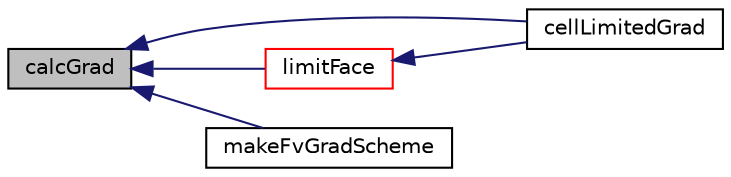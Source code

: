 digraph "calcGrad"
{
  bgcolor="transparent";
  edge [fontname="Helvetica",fontsize="10",labelfontname="Helvetica",labelfontsize="10"];
  node [fontname="Helvetica",fontsize="10",shape=record];
  rankdir="LR";
  Node1 [label="calcGrad",height=0.2,width=0.4,color="black", fillcolor="grey75", style="filled", fontcolor="black"];
  Node1 -> Node2 [dir="back",color="midnightblue",fontsize="10",style="solid",fontname="Helvetica"];
  Node2 [label="cellLimitedGrad",height=0.2,width=0.4,color="black",URL="$a00212.html#abfef60cfd8d9851068ecc0523108c0e5",tooltip="Construct from mesh and schemeData. "];
  Node1 -> Node3 [dir="back",color="midnightblue",fontsize="10",style="solid",fontname="Helvetica"];
  Node3 [label="limitFace",height=0.2,width=0.4,color="red",URL="$a00212.html#aa2c98cd3790865ebf59b375cffe92519"];
  Node3 -> Node2 [dir="back",color="midnightblue",fontsize="10",style="solid",fontname="Helvetica"];
  Node1 -> Node4 [dir="back",color="midnightblue",fontsize="10",style="solid",fontname="Helvetica"];
  Node4 [label="makeFvGradScheme",height=0.2,width=0.4,color="black",URL="$a05910.html#a392ada9a48d078ac5e73a2b100268766"];
}
